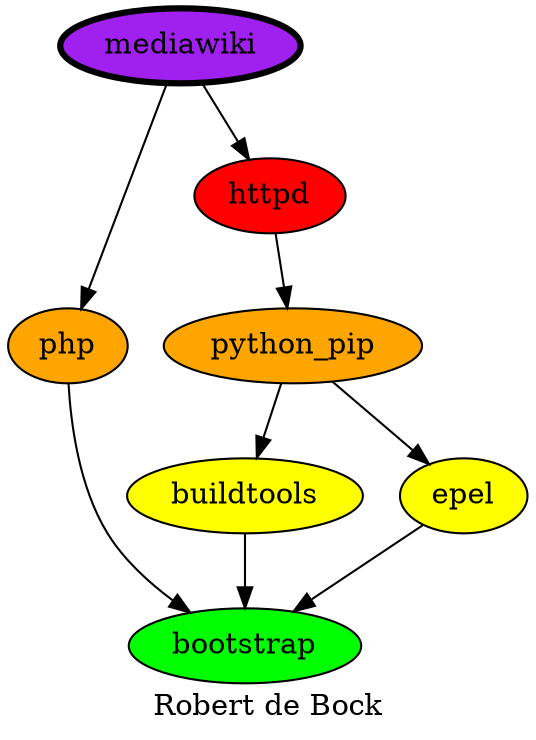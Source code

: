 digraph PhiloDilemma {
  label = "Robert de Bock" ;
  overlap=false
  {
    bootstrap [fillcolor=green style=filled]
    buildtools [fillcolor=yellow style=filled]
    epel [fillcolor=yellow style=filled]
    "python_pip" [fillcolor=orange style=filled]
    php [fillcolor=orange style=filled]
    httpd [fillcolor=red style=filled]
    mediawiki [fillcolor=purple style=filled penwidth=3]
  }
  {buildtools epel php} -> bootstrap
  "python_pip" -> {buildtools epel}
  httpd -> "python_pip"
  mediawiki -> {httpd php}
}
